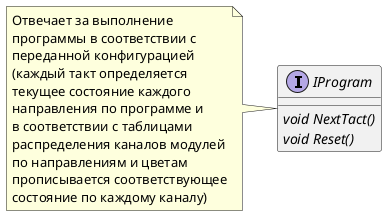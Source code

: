 @startuml
'https://plantuml.com/class-diagram

!startsub IProgramSub

interface IProgram
{
    void {abstract} NextTact()
    void {abstract} Reset()

}

!endsub

note left of IProgram
  Отвечает за выполнение
  программы в соответствии с
  переданной конфигурацией
  (каждый такт определяется
  текущее состояние каждого
  направления по программе и
  в соответствии с таблицами
  распределения каналов модулей
  по направлениям и цветам
  прописывается соответствующее
  состояние по каждому каналу)
end note

@enduml